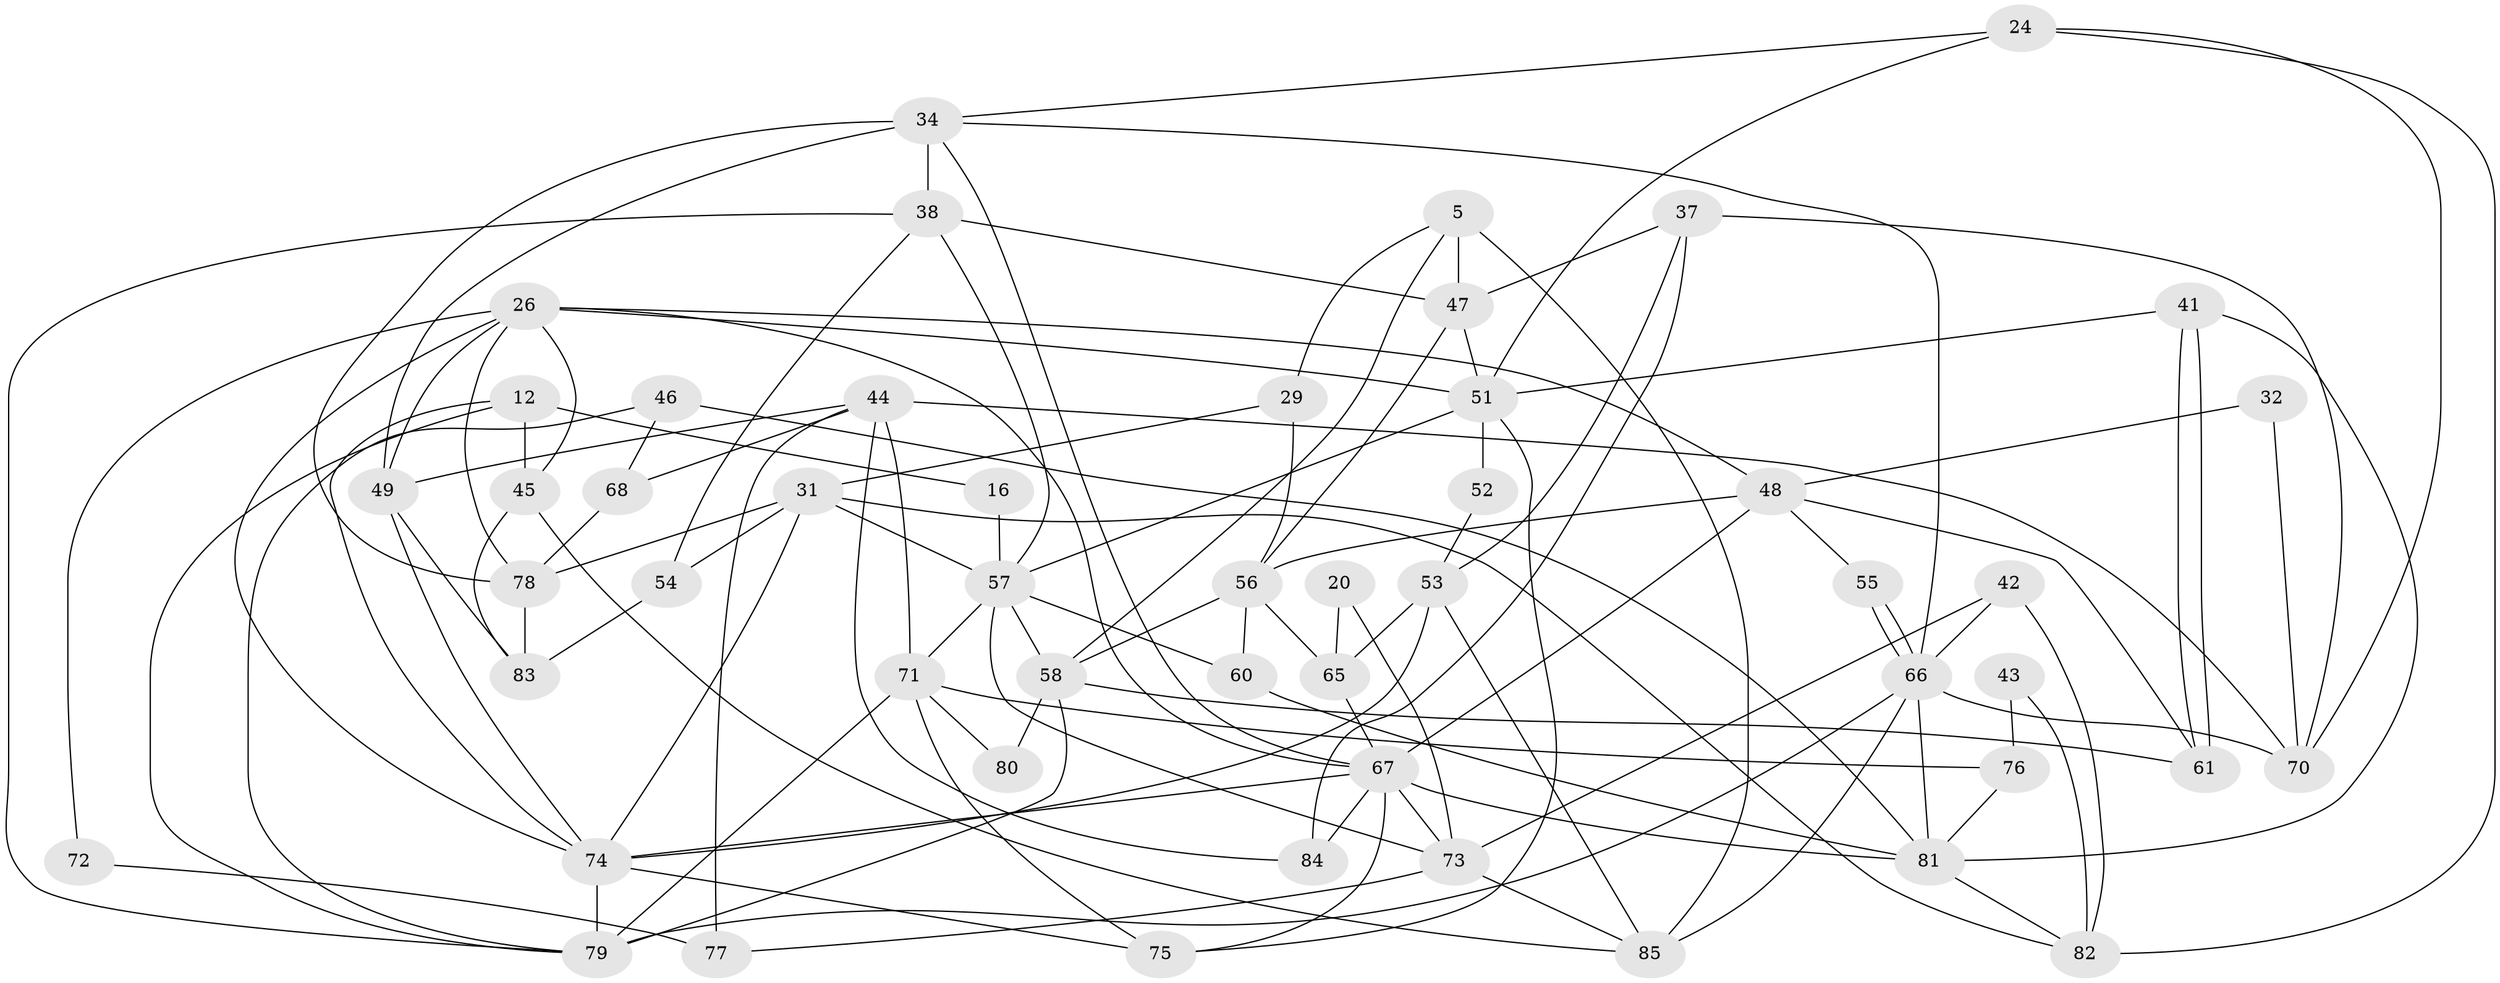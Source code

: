 // original degree distribution, {4: 0.3176470588235294, 3: 0.27058823529411763, 5: 0.15294117647058825, 6: 0.08235294117647059, 7: 0.047058823529411764, 2: 0.11764705882352941, 8: 0.011764705882352941}
// Generated by graph-tools (version 1.1) at 2025/52/03/04/25 21:52:22]
// undirected, 51 vertices, 117 edges
graph export_dot {
graph [start="1"]
  node [color=gray90,style=filled];
  5;
  12;
  16;
  20;
  24;
  26 [super="+15"];
  29;
  31 [super="+25"];
  32;
  34 [super="+28"];
  37;
  38 [super="+23"];
  41;
  42;
  43;
  44 [super="+30"];
  45 [super="+33"];
  46;
  47 [super="+18"];
  48 [super="+40"];
  49 [super="+22+35"];
  51 [super="+8"];
  52;
  53 [super="+19"];
  54;
  55;
  56 [super="+10"];
  57 [super="+39+17"];
  58 [super="+21"];
  60;
  61;
  65;
  66 [super="+36"];
  67 [super="+13+64"];
  68;
  70;
  71;
  72;
  73 [super="+27"];
  74 [super="+1+50"];
  75;
  76;
  77;
  78;
  79 [super="+69"];
  80;
  81;
  82 [super="+3"];
  83 [super="+2"];
  84 [super="+11"];
  85 [super="+63"];
  5 -- 47;
  5 -- 29;
  5 -- 58;
  5 -- 85 [weight=2];
  12 -- 16;
  12 -- 74 [weight=3];
  12 -- 79;
  12 -- 45;
  16 -- 57;
  20 -- 73;
  20 -- 65;
  24 -- 70;
  24 -- 34;
  24 -- 51;
  24 -- 82;
  26 -- 78 [weight=2];
  26 -- 49;
  26 -- 51 [weight=2];
  26 -- 72;
  26 -- 45;
  26 -- 74;
  26 -- 67;
  26 -- 48;
  29 -- 31;
  29 -- 56;
  31 -- 82;
  31 -- 78;
  31 -- 57;
  31 -- 74 [weight=2];
  31 -- 54;
  32 -- 48;
  32 -- 70;
  34 -- 38;
  34 -- 49 [weight=2];
  34 -- 67;
  34 -- 66;
  34 -- 78;
  37 -- 47;
  37 -- 70;
  37 -- 84;
  37 -- 53;
  38 -- 54;
  38 -- 79;
  38 -- 57;
  38 -- 47;
  41 -- 61;
  41 -- 61;
  41 -- 51;
  41 -- 81;
  42 -- 66;
  42 -- 82;
  42 -- 73;
  43 -- 76;
  43 -- 82;
  44 -- 84 [weight=2];
  44 -- 68;
  44 -- 70;
  44 -- 77;
  44 -- 71;
  44 -- 49;
  45 -- 85;
  45 -- 83;
  46 -- 68;
  46 -- 81;
  46 -- 79;
  47 -- 51;
  47 -- 56;
  48 -- 61;
  48 -- 67 [weight=2];
  48 -- 55;
  48 -- 56;
  49 -- 83;
  49 -- 74;
  51 -- 57 [weight=2];
  51 -- 75;
  51 -- 52;
  52 -- 53;
  53 -- 74;
  53 -- 85;
  53 -- 65;
  54 -- 83;
  55 -- 66;
  55 -- 66;
  56 -- 60;
  56 -- 58 [weight=2];
  56 -- 65;
  57 -- 71 [weight=2];
  57 -- 60;
  57 -- 58;
  57 -- 73;
  58 -- 80;
  58 -- 61;
  58 -- 79;
  60 -- 81;
  65 -- 67;
  66 -- 81;
  66 -- 79;
  66 -- 85;
  66 -- 70;
  67 -- 74 [weight=2];
  67 -- 84 [weight=4];
  67 -- 73 [weight=2];
  67 -- 75;
  67 -- 81 [weight=2];
  68 -- 78;
  71 -- 75;
  71 -- 76;
  71 -- 80;
  71 -- 79;
  72 -- 77;
  73 -- 77;
  73 -- 85;
  74 -- 75;
  74 -- 79;
  76 -- 81;
  78 -- 83 [weight=2];
  81 -- 82;
}
